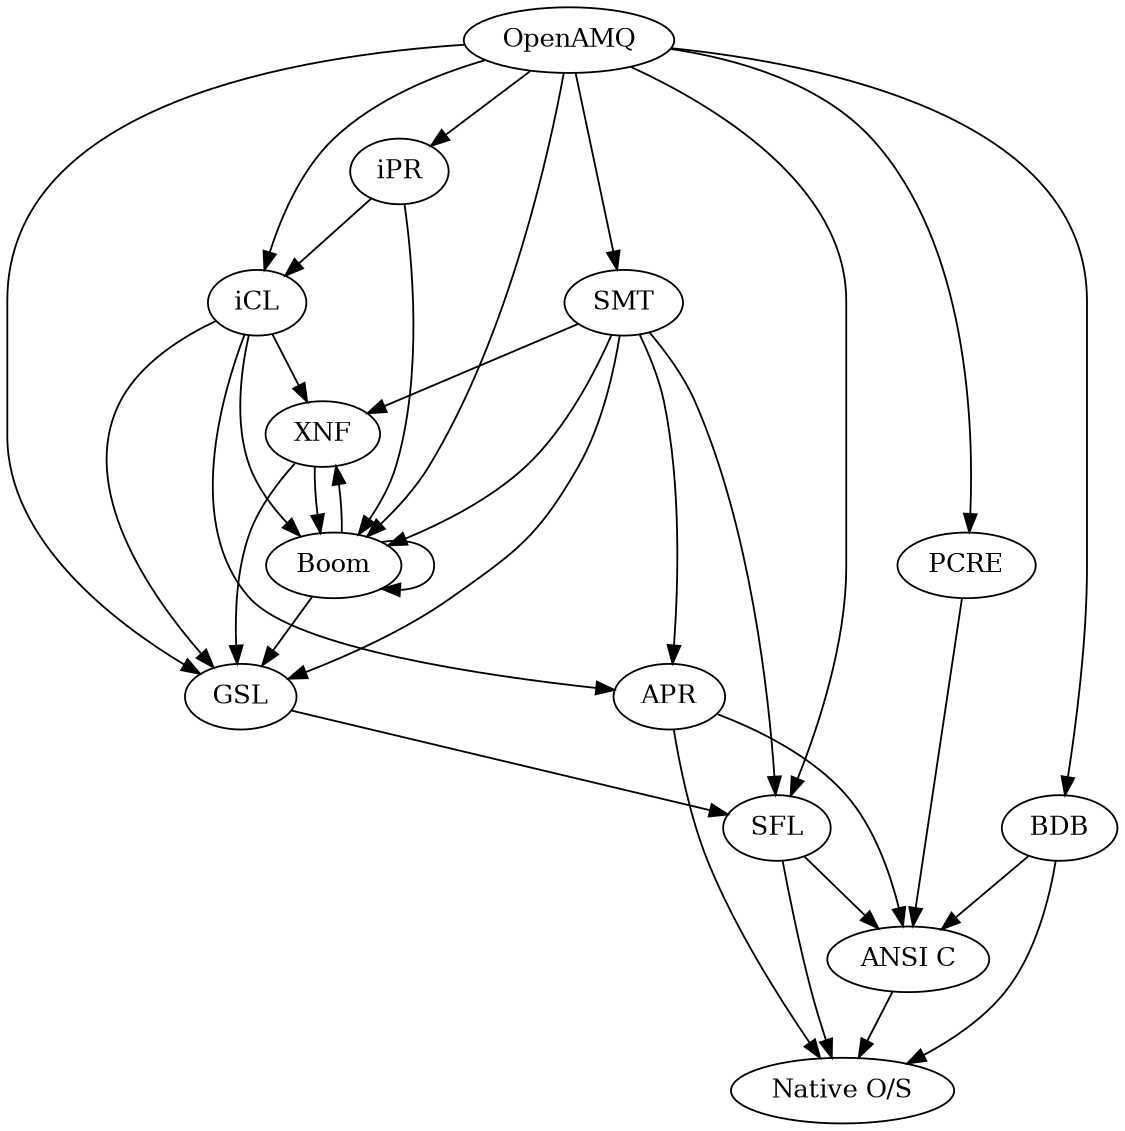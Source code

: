 //  OpenAMQ technology dependency tree
//  Build using dot
digraph {
    size = "7.5,12";
    center = 1;
    OS [label = "Native O/S"];
    C  [label = "ANSI C"];
    C       -> OS;
    SFL     -> OS;
    SFL     -> C;
    APR     -> OS;
    APR     -> C;
    BDB     -> OS;
    BDB     -> C;
    GSL     -> SFL;
    SMT     -> SFL;
    SMT     -> APR;
    SMT     -> XNF;
    SMT     -> Boom;
    SMT     -> GSL;
    XNF     -> GSL;
    XNF     -> Boom;
    iCL     -> XNF;
    iCL     -> Boom;
    iCL     -> APR;
    iCL     -> GSL;
    iPR     -> Boom;
    iPR     -> iCL;
    Boom    -> Boom;
    Boom    -> XNF;
    Boom    -> GSL;
    OpenAMQ -> SMT;
    OpenAMQ -> SFL;
    OpenAMQ -> iCL;
    OpenAMQ -> iPR;
    OpenAMQ -> BDB;
    OpenAMQ -> GSL;
    OpenAMQ -> Boom;
    OpenAMQ -> PCRE;
    PCRE    -> C;
}
